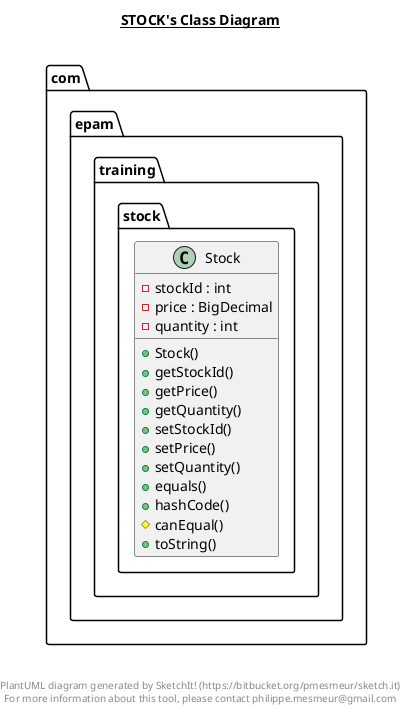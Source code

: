 @startuml

title __STOCK's Class Diagram__\n

  package com.epam.training {
    package com.epam.training.stock {
      class Stock {
          - stockId : int
          - price : BigDecimal
          - quantity : int
          + Stock()
          + getStockId()
          + getPrice()
          + getQuantity()
          + setStockId()
          + setPrice()
          + setQuantity()
          + equals()
          + hashCode()
          # canEqual()
          + toString()
      }
    }
  }
  



right footer


PlantUML diagram generated by SketchIt! (https://bitbucket.org/pmesmeur/sketch.it)
For more information about this tool, please contact philippe.mesmeur@gmail.com
endfooter

@enduml
